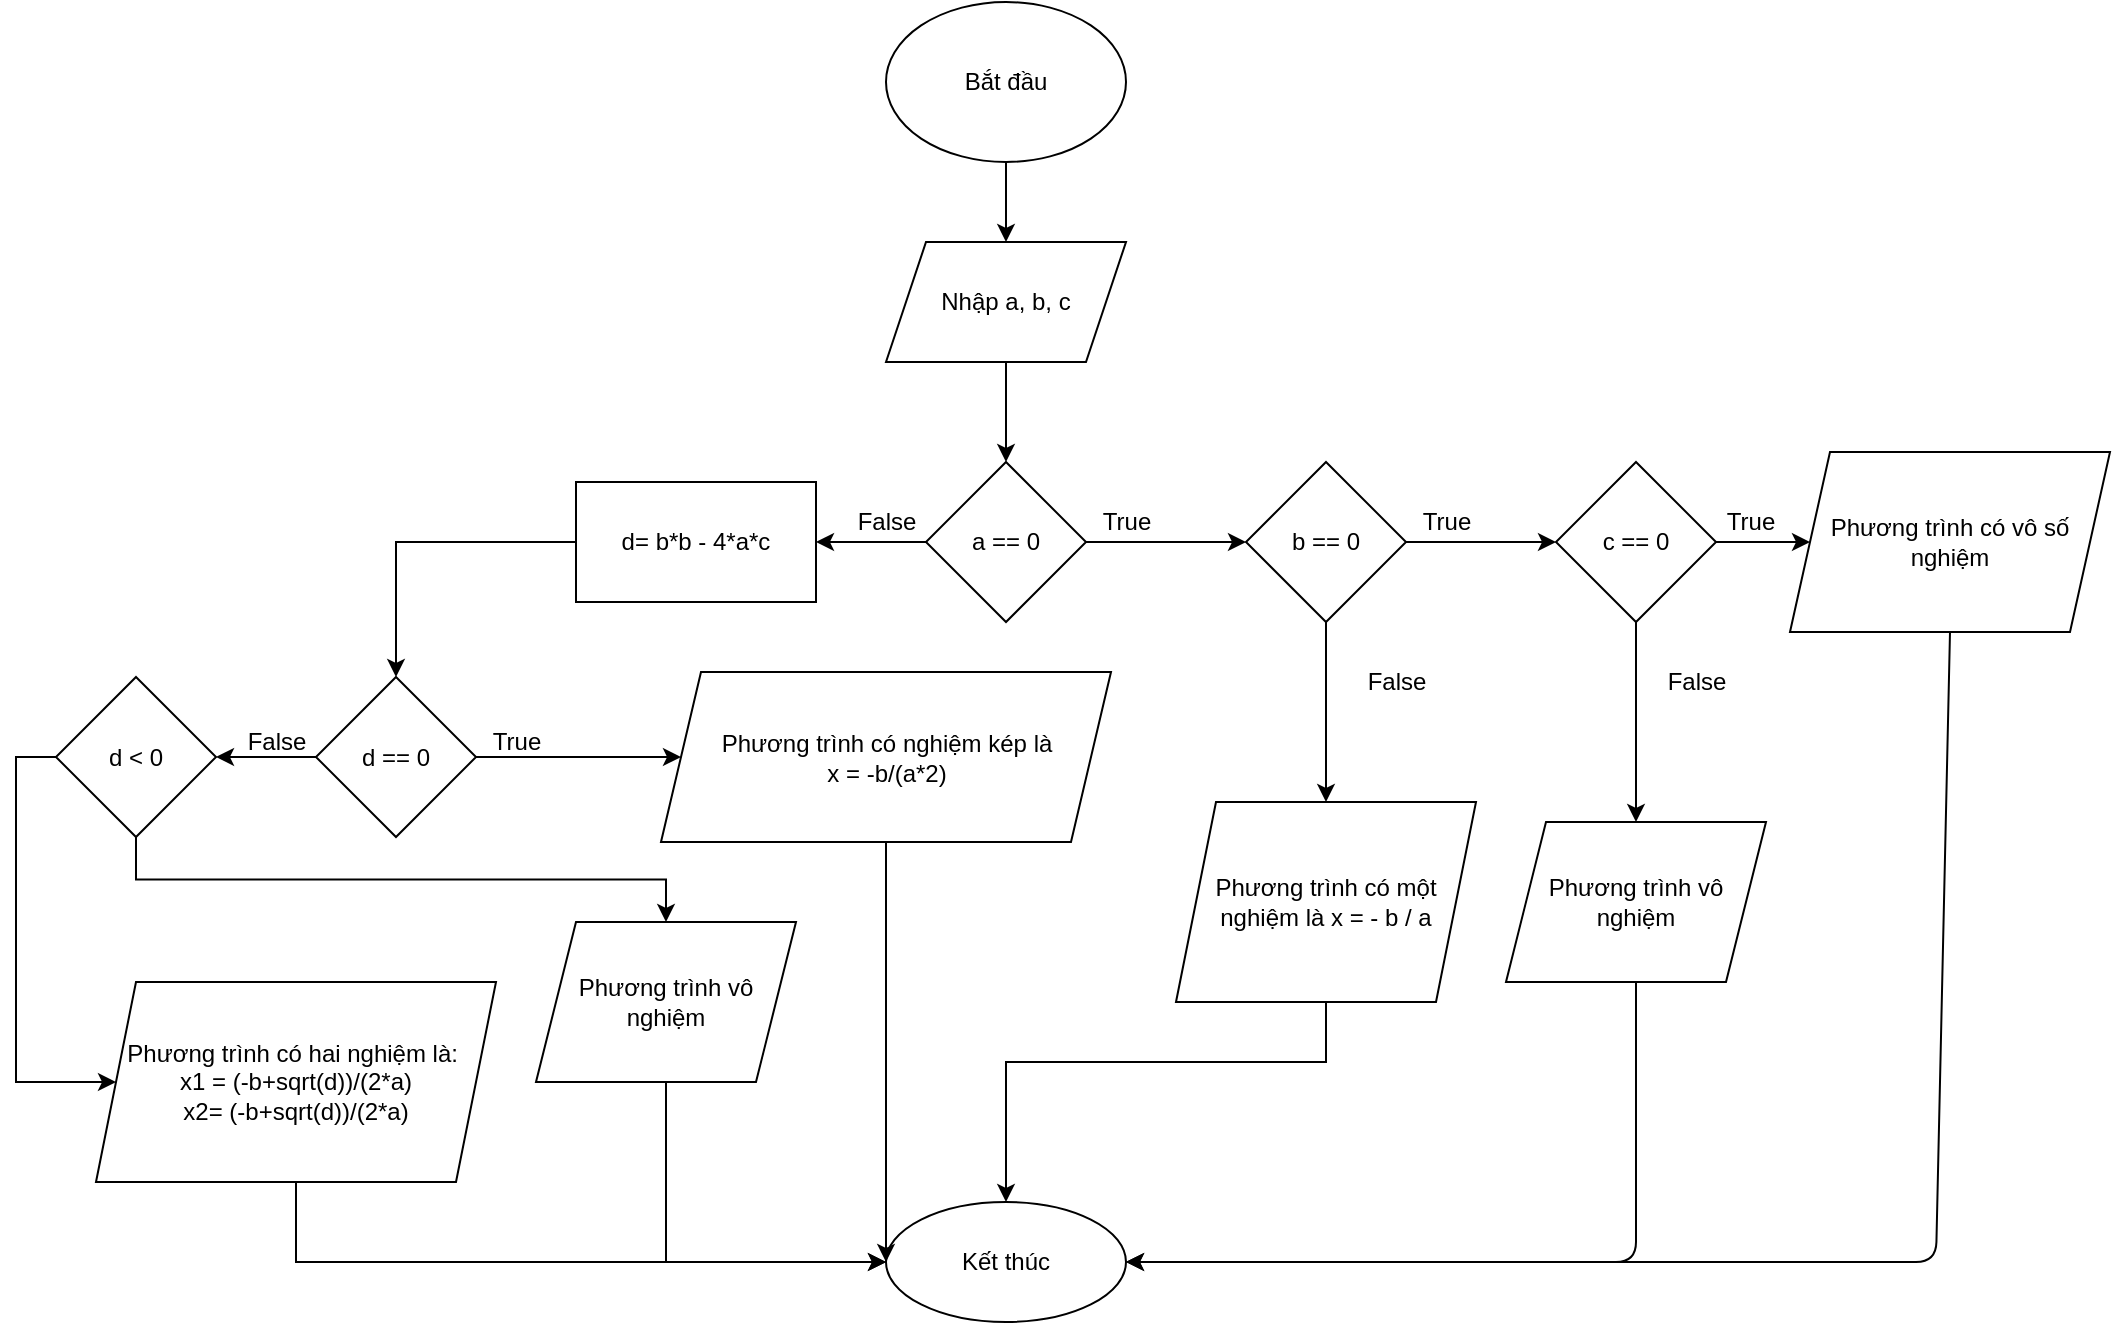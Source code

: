 <mxfile version="15.2.7" type="github">
  <diagram id="bc1pMs-ueyKUFe9-j6o9" name="Page-1">
    <mxGraphModel dx="2249" dy="794" grid="1" gridSize="10" guides="1" tooltips="1" connect="1" arrows="1" fold="1" page="1" pageScale="1" pageWidth="827" pageHeight="1169" math="0" shadow="0">
      <root>
        <mxCell id="0" />
        <mxCell id="1" parent="0" />
        <mxCell id="WlmM7-1C6_T7BSEHohl4-1" value="" style="edgeStyle=orthogonalEdgeStyle;rounded=0;orthogonalLoop=1;jettySize=auto;html=1;" edge="1" parent="1" source="WlmM7-1C6_T7BSEHohl4-2" target="WlmM7-1C6_T7BSEHohl4-4">
          <mxGeometry relative="1" as="geometry" />
        </mxCell>
        <mxCell id="WlmM7-1C6_T7BSEHohl4-2" value="Bắt đầu" style="ellipse;whiteSpace=wrap;html=1;" vertex="1" parent="1">
          <mxGeometry x="215" y="30" width="120" height="80" as="geometry" />
        </mxCell>
        <mxCell id="WlmM7-1C6_T7BSEHohl4-3" value="" style="edgeStyle=orthogonalEdgeStyle;rounded=0;orthogonalLoop=1;jettySize=auto;html=1;" edge="1" parent="1" source="WlmM7-1C6_T7BSEHohl4-4" target="WlmM7-1C6_T7BSEHohl4-7">
          <mxGeometry relative="1" as="geometry" />
        </mxCell>
        <mxCell id="WlmM7-1C6_T7BSEHohl4-4" value="Nhập a, b, c" style="shape=parallelogram;perimeter=parallelogramPerimeter;whiteSpace=wrap;html=1;fixedSize=1;" vertex="1" parent="1">
          <mxGeometry x="215" y="150" width="120" height="60" as="geometry" />
        </mxCell>
        <mxCell id="WlmM7-1C6_T7BSEHohl4-5" value="" style="edgeStyle=orthogonalEdgeStyle;rounded=0;orthogonalLoop=1;jettySize=auto;html=1;" edge="1" parent="1" source="WlmM7-1C6_T7BSEHohl4-7" target="WlmM7-1C6_T7BSEHohl4-10">
          <mxGeometry relative="1" as="geometry" />
        </mxCell>
        <mxCell id="WlmM7-1C6_T7BSEHohl4-6" value="" style="edgeStyle=orthogonalEdgeStyle;rounded=0;orthogonalLoop=1;jettySize=auto;html=1;exitX=0.5;exitY=1;exitDx=0;exitDy=0;" edge="1" parent="1" source="WlmM7-1C6_T7BSEHohl4-10" target="WlmM7-1C6_T7BSEHohl4-18">
          <mxGeometry relative="1" as="geometry" />
        </mxCell>
        <mxCell id="WlmM7-1C6_T7BSEHohl4-30" value="" style="edgeStyle=orthogonalEdgeStyle;rounded=0;orthogonalLoop=1;jettySize=auto;html=1;" edge="1" parent="1" source="WlmM7-1C6_T7BSEHohl4-7" target="WlmM7-1C6_T7BSEHohl4-29">
          <mxGeometry relative="1" as="geometry" />
        </mxCell>
        <mxCell id="WlmM7-1C6_T7BSEHohl4-7" value="a == 0" style="rhombus;whiteSpace=wrap;html=1;" vertex="1" parent="1">
          <mxGeometry x="235" y="260" width="80" height="80" as="geometry" />
        </mxCell>
        <mxCell id="WlmM7-1C6_T7BSEHohl4-8" value="" style="edgeStyle=orthogonalEdgeStyle;rounded=0;orthogonalLoop=1;jettySize=auto;html=1;entryX=0;entryY=0.5;entryDx=0;entryDy=0;" edge="1" parent="1" source="WlmM7-1C6_T7BSEHohl4-10" target="WlmM7-1C6_T7BSEHohl4-22">
          <mxGeometry relative="1" as="geometry">
            <mxPoint x="550" y="300" as="targetPoint" />
          </mxGeometry>
        </mxCell>
        <mxCell id="WlmM7-1C6_T7BSEHohl4-9" value="" style="edgeStyle=orthogonalEdgeStyle;rounded=0;orthogonalLoop=1;jettySize=auto;html=1;exitX=0.5;exitY=1;exitDx=0;exitDy=0;" edge="1" parent="1" source="WlmM7-1C6_T7BSEHohl4-22" target="WlmM7-1C6_T7BSEHohl4-13">
          <mxGeometry relative="1" as="geometry">
            <mxPoint x="400" y="420" as="sourcePoint" />
          </mxGeometry>
        </mxCell>
        <mxCell id="WlmM7-1C6_T7BSEHohl4-10" value="b == 0" style="rhombus;whiteSpace=wrap;html=1;" vertex="1" parent="1">
          <mxGeometry x="395" y="260" width="80" height="80" as="geometry" />
        </mxCell>
        <mxCell id="WlmM7-1C6_T7BSEHohl4-11" value="Phương trình có vô số nghiệm" style="shape=parallelogram;perimeter=parallelogramPerimeter;whiteSpace=wrap;html=1;fixedSize=1;" vertex="1" parent="1">
          <mxGeometry x="667" y="255" width="160" height="90" as="geometry" />
        </mxCell>
        <mxCell id="WlmM7-1C6_T7BSEHohl4-12" value="True" style="text;html=1;align=center;verticalAlign=middle;resizable=0;points=[];autosize=1;strokeColor=none;fillColor=none;" vertex="1" parent="1">
          <mxGeometry x="475" y="280" width="40" height="20" as="geometry" />
        </mxCell>
        <mxCell id="WlmM7-1C6_T7BSEHohl4-13" value="Phương trình vô nghiệm" style="shape=parallelogram;perimeter=parallelogramPerimeter;whiteSpace=wrap;html=1;fixedSize=1;" vertex="1" parent="1">
          <mxGeometry x="525" y="440" width="130" height="80" as="geometry" />
        </mxCell>
        <mxCell id="WlmM7-1C6_T7BSEHohl4-14" value="False" style="text;html=1;align=center;verticalAlign=middle;resizable=0;points=[];autosize=1;strokeColor=none;fillColor=none;" vertex="1" parent="1">
          <mxGeometry x="450" y="360" width="40" height="20" as="geometry" />
        </mxCell>
        <mxCell id="WlmM7-1C6_T7BSEHohl4-15" value="True" style="text;html=1;align=center;verticalAlign=middle;resizable=0;points=[];autosize=1;strokeColor=none;fillColor=none;" vertex="1" parent="1">
          <mxGeometry x="315" y="280" width="40" height="20" as="geometry" />
        </mxCell>
        <mxCell id="WlmM7-1C6_T7BSEHohl4-16" value="False" style="text;html=1;align=center;verticalAlign=middle;resizable=0;points=[];autosize=1;strokeColor=none;fillColor=none;" vertex="1" parent="1">
          <mxGeometry x="600" y="360" width="40" height="20" as="geometry" />
        </mxCell>
        <mxCell id="WlmM7-1C6_T7BSEHohl4-17" value="" style="edgeStyle=orthogonalEdgeStyle;rounded=0;orthogonalLoop=1;jettySize=auto;html=1;" edge="1" parent="1" source="WlmM7-1C6_T7BSEHohl4-18" target="WlmM7-1C6_T7BSEHohl4-19">
          <mxGeometry relative="1" as="geometry">
            <Array as="points">
              <mxPoint x="435" y="560" />
              <mxPoint x="275" y="560" />
            </Array>
          </mxGeometry>
        </mxCell>
        <mxCell id="WlmM7-1C6_T7BSEHohl4-18" value="&lt;span&gt;Phương trình có một nghiệm là x = - b / a&lt;/span&gt;" style="shape=parallelogram;perimeter=parallelogramPerimeter;whiteSpace=wrap;html=1;fixedSize=1;" vertex="1" parent="1">
          <mxGeometry x="360" y="430" width="150" height="100" as="geometry" />
        </mxCell>
        <mxCell id="WlmM7-1C6_T7BSEHohl4-19" value="Kết thúc" style="ellipse;whiteSpace=wrap;html=1;" vertex="1" parent="1">
          <mxGeometry x="215" y="630" width="120" height="60" as="geometry" />
        </mxCell>
        <mxCell id="WlmM7-1C6_T7BSEHohl4-20" value="" style="endArrow=classic;html=1;exitX=0.5;exitY=1;exitDx=0;exitDy=0;entryX=1;entryY=0.5;entryDx=0;entryDy=0;" edge="1" parent="1" source="WlmM7-1C6_T7BSEHohl4-13" target="WlmM7-1C6_T7BSEHohl4-19">
          <mxGeometry width="50" height="50" relative="1" as="geometry">
            <mxPoint x="440" y="660" as="sourcePoint" />
            <mxPoint x="380" y="570" as="targetPoint" />
            <Array as="points">
              <mxPoint x="590" y="660" />
            </Array>
          </mxGeometry>
        </mxCell>
        <mxCell id="WlmM7-1C6_T7BSEHohl4-21" value="" style="endArrow=classic;html=1;exitX=0.5;exitY=1;exitDx=0;exitDy=0;entryX=1;entryY=0.5;entryDx=0;entryDy=0;" edge="1" parent="1" source="WlmM7-1C6_T7BSEHohl4-11" target="WlmM7-1C6_T7BSEHohl4-19">
          <mxGeometry width="50" height="50" relative="1" as="geometry">
            <mxPoint x="630" y="690" as="sourcePoint" />
            <mxPoint x="330" y="690" as="targetPoint" />
            <Array as="points">
              <mxPoint x="740" y="660" />
            </Array>
          </mxGeometry>
        </mxCell>
        <mxCell id="WlmM7-1C6_T7BSEHohl4-22" value="c == 0" style="rhombus;whiteSpace=wrap;html=1;" vertex="1" parent="1">
          <mxGeometry x="550" y="260" width="80" height="80" as="geometry" />
        </mxCell>
        <mxCell id="WlmM7-1C6_T7BSEHohl4-24" value="" style="endArrow=classic;html=1;exitX=1;exitY=0.5;exitDx=0;exitDy=0;entryX=0;entryY=0.5;entryDx=0;entryDy=0;" edge="1" parent="1" source="WlmM7-1C6_T7BSEHohl4-22" target="WlmM7-1C6_T7BSEHohl4-11">
          <mxGeometry width="50" height="50" relative="1" as="geometry">
            <mxPoint x="390" y="430" as="sourcePoint" />
            <mxPoint x="440" y="380" as="targetPoint" />
          </mxGeometry>
        </mxCell>
        <mxCell id="WlmM7-1C6_T7BSEHohl4-28" value="True" style="text;html=1;align=center;verticalAlign=middle;resizable=0;points=[];autosize=1;strokeColor=none;fillColor=none;" vertex="1" parent="1">
          <mxGeometry x="627" y="280" width="40" height="20" as="geometry" />
        </mxCell>
        <mxCell id="WlmM7-1C6_T7BSEHohl4-32" value="" style="edgeStyle=orthogonalEdgeStyle;rounded=0;orthogonalLoop=1;jettySize=auto;html=1;" edge="1" parent="1" source="WlmM7-1C6_T7BSEHohl4-29" target="WlmM7-1C6_T7BSEHohl4-31">
          <mxGeometry relative="1" as="geometry" />
        </mxCell>
        <mxCell id="WlmM7-1C6_T7BSEHohl4-29" value="d= b*b - 4*a*c" style="whiteSpace=wrap;html=1;" vertex="1" parent="1">
          <mxGeometry x="60" y="270" width="120" height="60" as="geometry" />
        </mxCell>
        <mxCell id="WlmM7-1C6_T7BSEHohl4-34" value="" style="edgeStyle=orthogonalEdgeStyle;rounded=0;orthogonalLoop=1;jettySize=auto;html=1;" edge="1" parent="1" source="WlmM7-1C6_T7BSEHohl4-31" target="WlmM7-1C6_T7BSEHohl4-33">
          <mxGeometry relative="1" as="geometry" />
        </mxCell>
        <mxCell id="WlmM7-1C6_T7BSEHohl4-40" value="" style="edgeStyle=orthogonalEdgeStyle;rounded=0;orthogonalLoop=1;jettySize=auto;html=1;entryX=1;entryY=0.5;entryDx=0;entryDy=0;" edge="1" parent="1" source="WlmM7-1C6_T7BSEHohl4-31" target="WlmM7-1C6_T7BSEHohl4-45">
          <mxGeometry relative="1" as="geometry">
            <mxPoint x="-100" y="520" as="targetPoint" />
          </mxGeometry>
        </mxCell>
        <mxCell id="WlmM7-1C6_T7BSEHohl4-31" value="d == 0" style="rhombus;whiteSpace=wrap;html=1;" vertex="1" parent="1">
          <mxGeometry x="-70" y="367.5" width="80" height="80" as="geometry" />
        </mxCell>
        <mxCell id="WlmM7-1C6_T7BSEHohl4-33" value="Phương trình có nghiệm kép là &lt;br&gt;x = -b/(a*2)" style="shape=parallelogram;perimeter=parallelogramPerimeter;whiteSpace=wrap;html=1;fixedSize=1;" vertex="1" parent="1">
          <mxGeometry x="102.5" y="365" width="225" height="85" as="geometry" />
        </mxCell>
        <mxCell id="WlmM7-1C6_T7BSEHohl4-35" value="True" style="text;html=1;align=center;verticalAlign=middle;resizable=0;points=[];autosize=1;strokeColor=none;fillColor=none;" vertex="1" parent="1">
          <mxGeometry x="10" y="390" width="40" height="20" as="geometry" />
        </mxCell>
        <mxCell id="WlmM7-1C6_T7BSEHohl4-36" value="False" style="text;html=1;align=center;verticalAlign=middle;resizable=0;points=[];autosize=1;strokeColor=none;fillColor=none;" vertex="1" parent="1">
          <mxGeometry x="195" y="280" width="40" height="20" as="geometry" />
        </mxCell>
        <mxCell id="WlmM7-1C6_T7BSEHohl4-53" value="" style="edgeStyle=orthogonalEdgeStyle;rounded=0;orthogonalLoop=1;jettySize=auto;html=1;entryX=0;entryY=0.5;entryDx=0;entryDy=0;" edge="1" parent="1" source="WlmM7-1C6_T7BSEHohl4-39" target="WlmM7-1C6_T7BSEHohl4-19">
          <mxGeometry relative="1" as="geometry">
            <mxPoint x="-80" y="700" as="targetPoint" />
            <Array as="points">
              <mxPoint x="-80" y="660" />
            </Array>
          </mxGeometry>
        </mxCell>
        <mxCell id="WlmM7-1C6_T7BSEHohl4-39" value="Phương trình có hai nghiệm là:&amp;nbsp;&lt;br&gt;x1 = (-b+sqrt(d))/(2*a)&lt;br&gt;x2= (-b+sqrt(d))/(2*a)" style="shape=parallelogram;perimeter=parallelogramPerimeter;whiteSpace=wrap;html=1;fixedSize=1;" vertex="1" parent="1">
          <mxGeometry x="-180" y="520" width="200" height="100" as="geometry" />
        </mxCell>
        <mxCell id="WlmM7-1C6_T7BSEHohl4-41" value="False" style="text;html=1;align=center;verticalAlign=middle;resizable=0;points=[];autosize=1;strokeColor=none;fillColor=none;" vertex="1" parent="1">
          <mxGeometry x="-110" y="390" width="40" height="20" as="geometry" />
        </mxCell>
        <mxCell id="WlmM7-1C6_T7BSEHohl4-43" value="" style="endArrow=classic;html=1;exitX=0.5;exitY=1;exitDx=0;exitDy=0;entryX=0;entryY=0.5;entryDx=0;entryDy=0;" edge="1" parent="1" source="WlmM7-1C6_T7BSEHohl4-33" target="WlmM7-1C6_T7BSEHohl4-19">
          <mxGeometry width="50" height="50" relative="1" as="geometry">
            <mxPoint x="390" y="500" as="sourcePoint" />
            <mxPoint x="440" y="450" as="targetPoint" />
          </mxGeometry>
        </mxCell>
        <mxCell id="WlmM7-1C6_T7BSEHohl4-48" value="" style="edgeStyle=orthogonalEdgeStyle;rounded=0;orthogonalLoop=1;jettySize=auto;html=1;entryX=0.5;entryY=0;entryDx=0;entryDy=0;exitX=0.5;exitY=1;exitDx=0;exitDy=0;" edge="1" parent="1" source="WlmM7-1C6_T7BSEHohl4-45" target="WlmM7-1C6_T7BSEHohl4-49">
          <mxGeometry relative="1" as="geometry">
            <mxPoint x="-150" y="480" as="sourcePoint" />
            <mxPoint x="-160" y="510" as="targetPoint" />
          </mxGeometry>
        </mxCell>
        <mxCell id="WlmM7-1C6_T7BSEHohl4-51" value="" style="edgeStyle=orthogonalEdgeStyle;rounded=0;orthogonalLoop=1;jettySize=auto;html=1;entryX=0;entryY=0.5;entryDx=0;entryDy=0;exitX=0;exitY=0.5;exitDx=0;exitDy=0;" edge="1" parent="1" source="WlmM7-1C6_T7BSEHohl4-45" target="WlmM7-1C6_T7BSEHohl4-39">
          <mxGeometry relative="1" as="geometry">
            <mxPoint x="-260" y="407.5" as="targetPoint" />
            <Array as="points">
              <mxPoint x="-220" y="408" />
              <mxPoint x="-220" y="570" />
            </Array>
          </mxGeometry>
        </mxCell>
        <mxCell id="WlmM7-1C6_T7BSEHohl4-45" value="d &amp;lt; 0" style="rhombus;whiteSpace=wrap;html=1;" vertex="1" parent="1">
          <mxGeometry x="-200" y="367.5" width="80" height="80" as="geometry" />
        </mxCell>
        <mxCell id="WlmM7-1C6_T7BSEHohl4-55" value="" style="edgeStyle=orthogonalEdgeStyle;rounded=0;orthogonalLoop=1;jettySize=auto;html=1;entryX=0;entryY=0.5;entryDx=0;entryDy=0;" edge="1" parent="1" source="WlmM7-1C6_T7BSEHohl4-49" target="WlmM7-1C6_T7BSEHohl4-19">
          <mxGeometry relative="1" as="geometry">
            <mxPoint x="105" y="670" as="targetPoint" />
            <Array as="points">
              <mxPoint x="105" y="660" />
            </Array>
          </mxGeometry>
        </mxCell>
        <mxCell id="WlmM7-1C6_T7BSEHohl4-49" value="Phương trình vô nghiệm" style="shape=parallelogram;perimeter=parallelogramPerimeter;whiteSpace=wrap;html=1;fixedSize=1;" vertex="1" parent="1">
          <mxGeometry x="40" y="490" width="130" height="80" as="geometry" />
        </mxCell>
      </root>
    </mxGraphModel>
  </diagram>
</mxfile>
